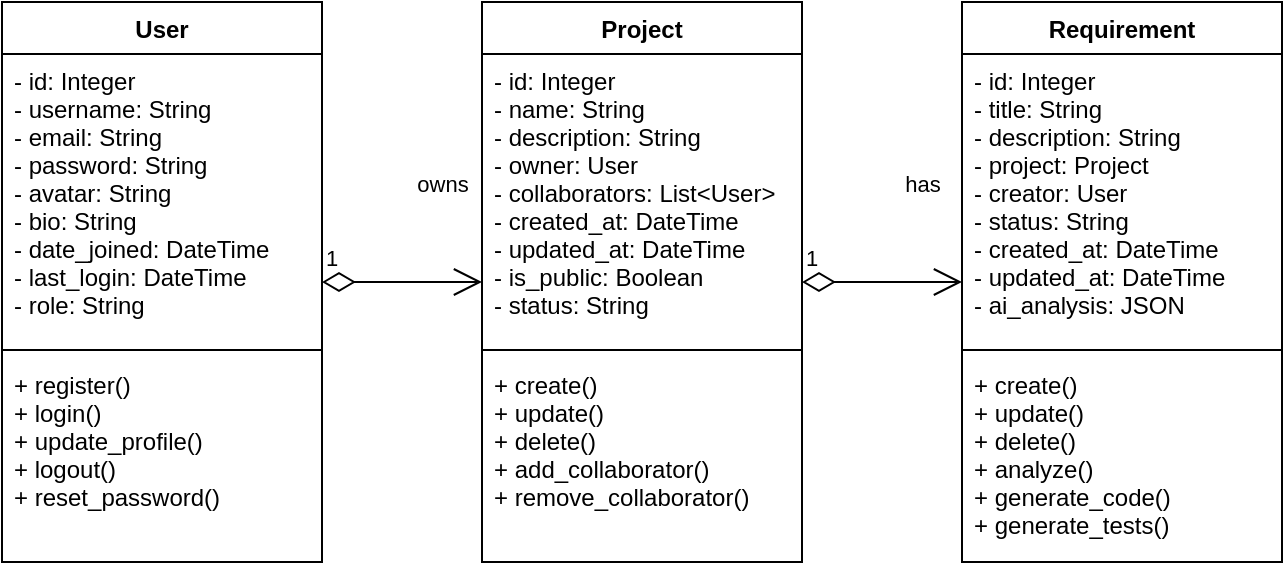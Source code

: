 <?xml version="1.0" encoding="UTF-8"?>
<mxfile version="21.6.6" type="device">
  <diagram id="class-diagram" name="类图">
    <mxGraphModel dx="1422" dy="762" grid="1" gridSize="10" guides="1" tooltips="1" connect="1" arrows="1" fold="1" page="1" pageScale="1" pageWidth="827" pageHeight="1169" math="0" shadow="0">
      <root>
        <mxCell id="0"/>
        <mxCell id="1" parent="0"/>
        
        <!-- User类 -->
        <mxCell id="3" value="User" style="swimlane;fontStyle=1;align=center;verticalAlign=top;childLayout=stackLayout;horizontal=1;startSize=26;horizontalStack=0;resizeParent=1;resizeParentMax=0;resizeLast=0;collapsible=1;marginBottom=0;" vertex="1" parent="1">
          <mxGeometry x="40" y="80" width="160" height="280" as="geometry"/>
        </mxCell>
        <mxCell id="4" value="- id: Integer&#xa;- username: String&#xa;- email: String&#xa;- password: String&#xa;- avatar: String&#xa;- bio: String&#xa;- date_joined: DateTime&#xa;- last_login: DateTime&#xa;- role: String" style="text;strokeColor=none;fillColor=none;align=left;verticalAlign=top;spacingLeft=4;spacingRight=4;overflow=hidden;rotatable=0;points=[[0,0.5],[1,0.5]];portConstraint=eastwest;" vertex="1" parent="3">
          <mxGeometry y="26" width="160" height="144" as="geometry"/>
        </mxCell>
        <mxCell id="5" value="" style="line;strokeWidth=1;fillColor=none;align=left;verticalAlign=middle;spacingTop=-1;spacingLeft=3;spacingRight=3;rotatable=0;labelPosition=right;points=[];portConstraint=eastwest;strokeColor=inherit;" vertex="1" parent="3">
          <mxGeometry y="170" width="160" height="8" as="geometry"/>
        </mxCell>
        <mxCell id="6" value="+ register()&#xa;+ login()&#xa;+ update_profile()&#xa;+ logout()&#xa;+ reset_password()" style="text;strokeColor=none;fillColor=none;align=left;verticalAlign=top;spacingLeft=4;spacingRight=4;overflow=hidden;rotatable=0;points=[[0,0.5],[1,0.5]];portConstraint=eastwest;" vertex="1" parent="3">
          <mxGeometry y="178" width="160" height="102" as="geometry"/>
        </mxCell>
        
        <!-- Project类 -->
        <mxCell id="7" value="Project" style="swimlane;fontStyle=1;align=center;verticalAlign=top;childLayout=stackLayout;horizontal=1;startSize=26;horizontalStack=0;resizeParent=1;resizeParentMax=0;resizeLast=0;collapsible=1;marginBottom=0;" vertex="1" parent="1">
          <mxGeometry x="280" y="80" width="160" height="280" as="geometry"/>
        </mxCell>
        <mxCell id="8" value="- id: Integer&#xa;- name: String&#xa;- description: String&#xa;- owner: User&#xa;- collaborators: List&lt;User&gt;&#xa;- created_at: DateTime&#xa;- updated_at: DateTime&#xa;- is_public: Boolean&#xa;- status: String" style="text;strokeColor=none;fillColor=none;align=left;verticalAlign=top;spacingLeft=4;spacingRight=4;overflow=hidden;rotatable=0;points=[[0,0.5],[1,0.5]];portConstraint=eastwest;" vertex="1" parent="7">
          <mxGeometry y="26" width="160" height="144" as="geometry"/>
        </mxCell>
        <mxCell id="9" value="" style="line;strokeWidth=1;fillColor=none;align=left;verticalAlign=middle;spacingTop=-1;spacingLeft=3;spacingRight=3;rotatable=0;labelPosition=right;points=[];portConstraint=eastwest;strokeColor=inherit;" vertex="1" parent="7">
          <mxGeometry y="170" width="160" height="8" as="geometry"/>
        </mxCell>
        <mxCell id="10" value="+ create()&#xa;+ update()&#xa;+ delete()&#xa;+ add_collaborator()&#xa;+ remove_collaborator()" style="text;strokeColor=none;fillColor=none;align=left;verticalAlign=top;spacingLeft=4;spacingRight=4;overflow=hidden;rotatable=0;points=[[0,0.5],[1,0.5]];portConstraint=eastwest;" vertex="1" parent="7">
          <mxGeometry y="178" width="160" height="102" as="geometry"/>
        </mxCell>
        
        <!-- Requirement类 -->
        <mxCell id="11" value="Requirement" style="swimlane;fontStyle=1;align=center;verticalAlign=top;childLayout=stackLayout;horizontal=1;startSize=26;horizontalStack=0;resizeParent=1;resizeParentMax=0;resizeLast=0;collapsible=1;marginBottom=0;" vertex="1" parent="1">
          <mxGeometry x="520" y="80" width="160" height="280" as="geometry"/>
        </mxCell>
        <mxCell id="12" value="- id: Integer&#xa;- title: String&#xa;- description: String&#xa;- project: Project&#xa;- creator: User&#xa;- status: String&#xa;- created_at: DateTime&#xa;- updated_at: DateTime&#xa;- ai_analysis: JSON" style="text;strokeColor=none;fillColor=none;align=left;verticalAlign=top;spacingLeft=4;spacingRight=4;overflow=hidden;rotatable=0;points=[[0,0.5],[1,0.5]];portConstraint=eastwest;" vertex="1" parent="11">
          <mxGeometry y="26" width="160" height="144" as="geometry"/>
        </mxCell>
        <mxCell id="13" value="" style="line;strokeWidth=1;fillColor=none;align=left;verticalAlign=middle;spacingTop=-1;spacingLeft=3;spacingRight=3;rotatable=0;labelPosition=right;points=[];portConstraint=eastwest;strokeColor=inherit;" vertex="1" parent="11">
          <mxGeometry y="170" width="160" height="8" as="geometry"/>
        </mxCell>
        <mxCell id="14" value="+ create()&#xa;+ update()&#xa;+ delete()&#xa;+ analyze()&#xa;+ generate_code()&#xa;+ generate_tests()" style="text;strokeColor=none;fillColor=none;align=left;verticalAlign=top;spacingLeft=4;spacingRight=4;overflow=hidden;rotatable=0;points=[[0,0.5],[1,0.5]];portConstraint=eastwest;" vertex="1" parent="11">
          <mxGeometry y="178" width="160" height="102" as="geometry"/>
        </mxCell>
        
        <!-- 关系 -->
        <mxCell id="15" value="1" style="endArrow=open;html=1;endSize=12;startArrow=diamondThin;startSize=14;startFill=0;edgeStyle=orthogonalEdgeStyle;align=left;verticalAlign=bottom;" edge="1" parent="1" source="3" target="7">
          <mxGeometry x="-1" y="3" relative="1" as="geometry"/>
        </mxCell>
        <mxCell id="16" value="owns" style="edgeLabel;html=1;align=center;verticalAlign=middle;resizable=0;points=[];" vertex="1" connectable="0" parent="15">
          <mxGeometry x="0.5" y="49" relative="1" as="geometry">
            <mxPoint as="offset"/>
          </mxGeometry>
        </mxCell>
        
        <mxCell id="17" value="1" style="endArrow=open;html=1;endSize=12;startArrow=diamondThin;startSize=14;startFill=0;edgeStyle=orthogonalEdgeStyle;align=left;verticalAlign=bottom;" edge="1" parent="1" source="7" target="11">
          <mxGeometry x="-1" y="3" relative="1" as="geometry"/>
        </mxCell>
        <mxCell id="18" value="has" style="edgeLabel;html=1;align=center;verticalAlign=middle;resizable=0;points=[];" vertex="1" connectable="0" parent="17">
          <mxGeometry x="0.5" y="49" relative="1" as="geometry">
            <mxPoint as="offset"/>
          </mxGeometry>
        </mxCell>
      </root>
    </mxGraphModel>
  </diagram>
</mxfile> 